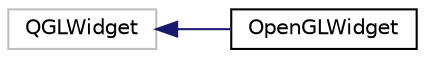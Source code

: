 digraph "Graphical Class Hierarchy"
{
 // LATEX_PDF_SIZE
  edge [fontname="Helvetica",fontsize="10",labelfontname="Helvetica",labelfontsize="10"];
  node [fontname="Helvetica",fontsize="10",shape=record];
  rankdir="LR";
  Node346 [label="QGLWidget",height=0.2,width=0.4,color="grey75", fillcolor="white", style="filled",tooltip=" "];
  Node346 -> Node0 [dir="back",color="midnightblue",fontsize="10",style="solid",fontname="Helvetica"];
  Node0 [label="OpenGLWidget",height=0.2,width=0.4,color="black", fillcolor="white", style="filled",URL="$classOpenGLWidget.html",tooltip=" "];
}

